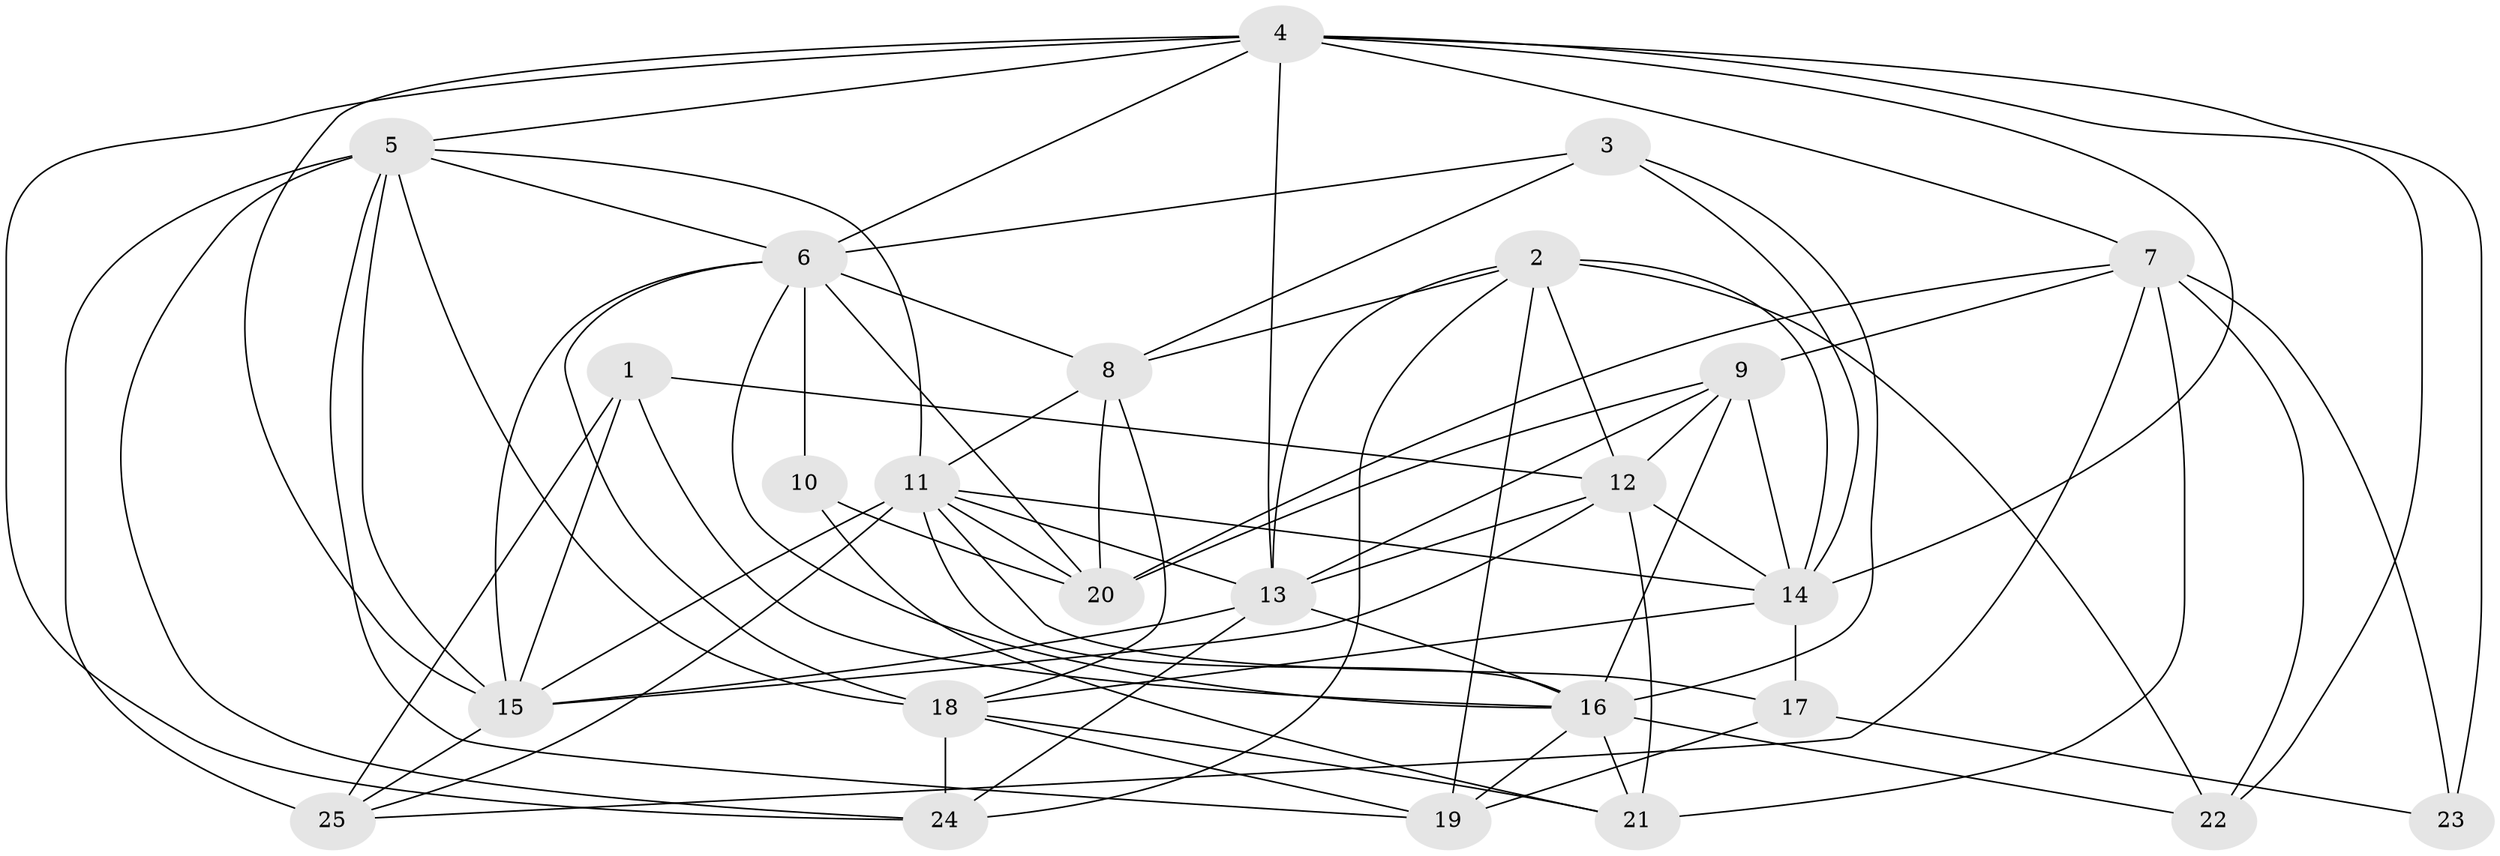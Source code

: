 // original degree distribution, {4: 1.0}
// Generated by graph-tools (version 1.1) at 2025/53/03/04/25 22:53:50]
// undirected, 25 vertices, 78 edges
graph export_dot {
  node [color=gray90,style=filled];
  1;
  2;
  3;
  4;
  5;
  6;
  7;
  8;
  9;
  10;
  11;
  12;
  13;
  14;
  15;
  16;
  17;
  18;
  19;
  20;
  21;
  22;
  23;
  24;
  25;
  1 -- 12 [weight=1.0];
  1 -- 15 [weight=1.0];
  1 -- 16 [weight=1.0];
  1 -- 25 [weight=1.0];
  2 -- 8 [weight=2.0];
  2 -- 12 [weight=2.0];
  2 -- 13 [weight=1.0];
  2 -- 14 [weight=1.0];
  2 -- 19 [weight=2.0];
  2 -- 22 [weight=1.0];
  2 -- 24 [weight=1.0];
  3 -- 6 [weight=1.0];
  3 -- 8 [weight=1.0];
  3 -- 14 [weight=1.0];
  3 -- 16 [weight=1.0];
  4 -- 5 [weight=1.0];
  4 -- 6 [weight=1.0];
  4 -- 7 [weight=1.0];
  4 -- 13 [weight=1.0];
  4 -- 14 [weight=1.0];
  4 -- 15 [weight=1.0];
  4 -- 22 [weight=1.0];
  4 -- 23 [weight=2.0];
  4 -- 24 [weight=1.0];
  5 -- 6 [weight=1.0];
  5 -- 11 [weight=1.0];
  5 -- 15 [weight=1.0];
  5 -- 18 [weight=3.0];
  5 -- 19 [weight=1.0];
  5 -- 24 [weight=1.0];
  5 -- 25 [weight=3.0];
  6 -- 8 [weight=1.0];
  6 -- 10 [weight=2.0];
  6 -- 15 [weight=1.0];
  6 -- 16 [weight=1.0];
  6 -- 18 [weight=2.0];
  6 -- 20 [weight=2.0];
  7 -- 9 [weight=3.0];
  7 -- 20 [weight=1.0];
  7 -- 21 [weight=3.0];
  7 -- 22 [weight=1.0];
  7 -- 23 [weight=1.0];
  7 -- 25 [weight=2.0];
  8 -- 11 [weight=1.0];
  8 -- 18 [weight=2.0];
  8 -- 20 [weight=1.0];
  9 -- 12 [weight=1.0];
  9 -- 13 [weight=1.0];
  9 -- 14 [weight=1.0];
  9 -- 16 [weight=1.0];
  9 -- 20 [weight=1.0];
  10 -- 20 [weight=1.0];
  10 -- 21 [weight=1.0];
  11 -- 13 [weight=3.0];
  11 -- 14 [weight=1.0];
  11 -- 15 [weight=1.0];
  11 -- 16 [weight=1.0];
  11 -- 17 [weight=1.0];
  11 -- 20 [weight=2.0];
  11 -- 25 [weight=1.0];
  12 -- 13 [weight=1.0];
  12 -- 14 [weight=1.0];
  12 -- 15 [weight=1.0];
  12 -- 21 [weight=1.0];
  13 -- 15 [weight=1.0];
  13 -- 16 [weight=1.0];
  13 -- 24 [weight=1.0];
  14 -- 17 [weight=3.0];
  14 -- 18 [weight=1.0];
  15 -- 25 [weight=1.0];
  16 -- 19 [weight=1.0];
  16 -- 21 [weight=2.0];
  16 -- 22 [weight=1.0];
  17 -- 19 [weight=1.0];
  17 -- 23 [weight=1.0];
  18 -- 19 [weight=1.0];
  18 -- 21 [weight=1.0];
  18 -- 24 [weight=2.0];
}
